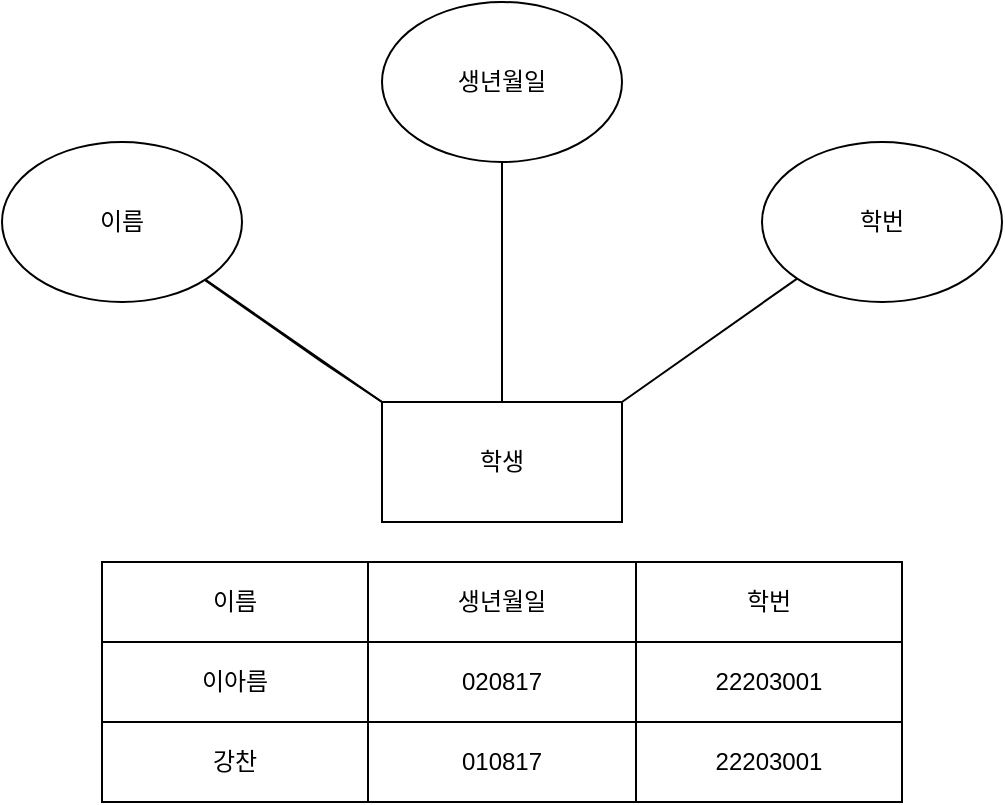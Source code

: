 <mxfile version="20.2.4" type="device"><diagram id="lieGa0Qm-YHS-Fxx2Ojk" name="페이지-1"><mxGraphModel dx="1422" dy="705" grid="1" gridSize="10" guides="1" tooltips="1" connect="1" arrows="1" fold="1" page="1" pageScale="1" pageWidth="827" pageHeight="1169" math="0" shadow="0"><root><mxCell id="0"/><mxCell id="1" parent="0"/><mxCell id="BPrKFmVoHyO0xBbDHB8S-1" value="학생" style="rounded=0;whiteSpace=wrap;html=1;" vertex="1" parent="1"><mxGeometry x="350" y="330" width="120" height="60" as="geometry"/></mxCell><mxCell id="BPrKFmVoHyO0xBbDHB8S-2" value="이름" style="ellipse;whiteSpace=wrap;html=1;" vertex="1" parent="1"><mxGeometry x="160" y="200" width="120" height="80" as="geometry"/></mxCell><mxCell id="BPrKFmVoHyO0xBbDHB8S-3" value="생년월일" style="ellipse;whiteSpace=wrap;html=1;" vertex="1" parent="1"><mxGeometry x="350" y="130" width="120" height="80" as="geometry"/></mxCell><mxCell id="BPrKFmVoHyO0xBbDHB8S-4" value="학번" style="ellipse;whiteSpace=wrap;html=1;" vertex="1" parent="1"><mxGeometry x="540" y="200" width="120" height="80" as="geometry"/></mxCell><mxCell id="BPrKFmVoHyO0xBbDHB8S-5" value="" style="endArrow=none;html=1;rounded=0;exitX=0;exitY=0;exitDx=0;exitDy=0;" edge="1" parent="1" source="BPrKFmVoHyO0xBbDHB8S-1" target="BPrKFmVoHyO0xBbDHB8S-2"><mxGeometry width="50" height="50" relative="1" as="geometry"><mxPoint x="390" y="390" as="sourcePoint"/><mxPoint x="440" y="340" as="targetPoint"/></mxGeometry></mxCell><mxCell id="BPrKFmVoHyO0xBbDHB8S-6" value="" style="endArrow=none;html=1;rounded=0;exitX=0;exitY=0;exitDx=0;exitDy=0;" edge="1" parent="1" source="BPrKFmVoHyO0xBbDHB8S-1" target="BPrKFmVoHyO0xBbDHB8S-2"><mxGeometry width="50" height="50" relative="1" as="geometry"><mxPoint x="350" y="330" as="sourcePoint"/><mxPoint x="261.619" y="268.813" as="targetPoint"/><Array as="points"><mxPoint x="320" y="310"/></Array></mxGeometry></mxCell><mxCell id="BPrKFmVoHyO0xBbDHB8S-7" value="" style="endArrow=none;html=1;rounded=0;entryX=0.5;entryY=1;entryDx=0;entryDy=0;exitX=0.5;exitY=0;exitDx=0;exitDy=0;" edge="1" parent="1" source="BPrKFmVoHyO0xBbDHB8S-1" target="BPrKFmVoHyO0xBbDHB8S-3"><mxGeometry width="50" height="50" relative="1" as="geometry"><mxPoint x="390" y="390" as="sourcePoint"/><mxPoint x="440" y="340" as="targetPoint"/></mxGeometry></mxCell><mxCell id="BPrKFmVoHyO0xBbDHB8S-8" value="" style="endArrow=none;html=1;rounded=0;entryX=0;entryY=1;entryDx=0;entryDy=0;" edge="1" parent="1" target="BPrKFmVoHyO0xBbDHB8S-4"><mxGeometry width="50" height="50" relative="1" as="geometry"><mxPoint x="470" y="330" as="sourcePoint"/><mxPoint x="520" y="280" as="targetPoint"/></mxGeometry></mxCell><mxCell id="BPrKFmVoHyO0xBbDHB8S-9" value="" style="shape=table;html=1;whiteSpace=wrap;startSize=0;container=1;collapsible=0;childLayout=tableLayout;" vertex="1" parent="1"><mxGeometry x="210" y="410" width="400" height="120" as="geometry"/></mxCell><mxCell id="BPrKFmVoHyO0xBbDHB8S-10" value="" style="shape=tableRow;horizontal=0;startSize=0;swimlaneHead=0;swimlaneBody=0;top=0;left=0;bottom=0;right=0;collapsible=0;dropTarget=0;fillColor=none;points=[[0,0.5],[1,0.5]];portConstraint=eastwest;" vertex="1" parent="BPrKFmVoHyO0xBbDHB8S-9"><mxGeometry width="400" height="40" as="geometry"/></mxCell><mxCell id="BPrKFmVoHyO0xBbDHB8S-11" value="이름" style="shape=partialRectangle;html=1;whiteSpace=wrap;connectable=0;fillColor=none;top=0;left=0;bottom=0;right=0;overflow=hidden;" vertex="1" parent="BPrKFmVoHyO0xBbDHB8S-10"><mxGeometry width="133" height="40" as="geometry"><mxRectangle width="133" height="40" as="alternateBounds"/></mxGeometry></mxCell><mxCell id="BPrKFmVoHyO0xBbDHB8S-12" value="생년월일" style="shape=partialRectangle;html=1;whiteSpace=wrap;connectable=0;fillColor=none;top=0;left=0;bottom=0;right=0;overflow=hidden;" vertex="1" parent="BPrKFmVoHyO0xBbDHB8S-10"><mxGeometry x="133" width="134" height="40" as="geometry"><mxRectangle width="134" height="40" as="alternateBounds"/></mxGeometry></mxCell><mxCell id="BPrKFmVoHyO0xBbDHB8S-13" value="학번" style="shape=partialRectangle;html=1;whiteSpace=wrap;connectable=0;fillColor=none;top=0;left=0;bottom=0;right=0;overflow=hidden;" vertex="1" parent="BPrKFmVoHyO0xBbDHB8S-10"><mxGeometry x="267" width="133" height="40" as="geometry"><mxRectangle width="133" height="40" as="alternateBounds"/></mxGeometry></mxCell><mxCell id="BPrKFmVoHyO0xBbDHB8S-14" value="" style="shape=tableRow;horizontal=0;startSize=0;swimlaneHead=0;swimlaneBody=0;top=0;left=0;bottom=0;right=0;collapsible=0;dropTarget=0;fillColor=none;points=[[0,0.5],[1,0.5]];portConstraint=eastwest;" vertex="1" parent="BPrKFmVoHyO0xBbDHB8S-9"><mxGeometry y="40" width="400" height="40" as="geometry"/></mxCell><mxCell id="BPrKFmVoHyO0xBbDHB8S-15" value="이아름" style="shape=partialRectangle;html=1;whiteSpace=wrap;connectable=0;fillColor=none;top=0;left=0;bottom=0;right=0;overflow=hidden;" vertex="1" parent="BPrKFmVoHyO0xBbDHB8S-14"><mxGeometry width="133" height="40" as="geometry"><mxRectangle width="133" height="40" as="alternateBounds"/></mxGeometry></mxCell><mxCell id="BPrKFmVoHyO0xBbDHB8S-16" value="020817" style="shape=partialRectangle;html=1;whiteSpace=wrap;connectable=0;fillColor=none;top=0;left=0;bottom=0;right=0;overflow=hidden;" vertex="1" parent="BPrKFmVoHyO0xBbDHB8S-14"><mxGeometry x="133" width="134" height="40" as="geometry"><mxRectangle width="134" height="40" as="alternateBounds"/></mxGeometry></mxCell><mxCell id="BPrKFmVoHyO0xBbDHB8S-17" value="22203001" style="shape=partialRectangle;html=1;whiteSpace=wrap;connectable=0;fillColor=none;top=0;left=0;bottom=0;right=0;overflow=hidden;" vertex="1" parent="BPrKFmVoHyO0xBbDHB8S-14"><mxGeometry x="267" width="133" height="40" as="geometry"><mxRectangle width="133" height="40" as="alternateBounds"/></mxGeometry></mxCell><mxCell id="BPrKFmVoHyO0xBbDHB8S-18" value="" style="shape=tableRow;horizontal=0;startSize=0;swimlaneHead=0;swimlaneBody=0;top=0;left=0;bottom=0;right=0;collapsible=0;dropTarget=0;fillColor=none;points=[[0,0.5],[1,0.5]];portConstraint=eastwest;" vertex="1" parent="BPrKFmVoHyO0xBbDHB8S-9"><mxGeometry y="80" width="400" height="40" as="geometry"/></mxCell><mxCell id="BPrKFmVoHyO0xBbDHB8S-19" value="강찬" style="shape=partialRectangle;html=1;whiteSpace=wrap;connectable=0;fillColor=none;top=0;left=0;bottom=0;right=0;overflow=hidden;" vertex="1" parent="BPrKFmVoHyO0xBbDHB8S-18"><mxGeometry width="133" height="40" as="geometry"><mxRectangle width="133" height="40" as="alternateBounds"/></mxGeometry></mxCell><mxCell id="BPrKFmVoHyO0xBbDHB8S-20" value="010817" style="shape=partialRectangle;html=1;whiteSpace=wrap;connectable=0;fillColor=none;top=0;left=0;bottom=0;right=0;overflow=hidden;" vertex="1" parent="BPrKFmVoHyO0xBbDHB8S-18"><mxGeometry x="133" width="134" height="40" as="geometry"><mxRectangle width="134" height="40" as="alternateBounds"/></mxGeometry></mxCell><mxCell id="BPrKFmVoHyO0xBbDHB8S-21" value="22203001" style="shape=partialRectangle;html=1;whiteSpace=wrap;connectable=0;fillColor=none;top=0;left=0;bottom=0;right=0;overflow=hidden;pointerEvents=1;" vertex="1" parent="BPrKFmVoHyO0xBbDHB8S-18"><mxGeometry x="267" width="133" height="40" as="geometry"><mxRectangle width="133" height="40" as="alternateBounds"/></mxGeometry></mxCell></root></mxGraphModel></diagram></mxfile>